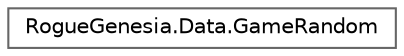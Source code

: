 digraph "Graphical Class Hierarchy"
{
 // LATEX_PDF_SIZE
  bgcolor="transparent";
  edge [fontname=Helvetica,fontsize=10,labelfontname=Helvetica,labelfontsize=10];
  node [fontname=Helvetica,fontsize=10,shape=box,height=0.2,width=0.4];
  rankdir="LR";
  Node0 [label="RogueGenesia.Data.GameRandom",height=0.2,width=0.4,color="grey40", fillcolor="white", style="filled",URL="$class_rogue_genesia_1_1_data_1_1_game_random.html",tooltip=" "];
}
